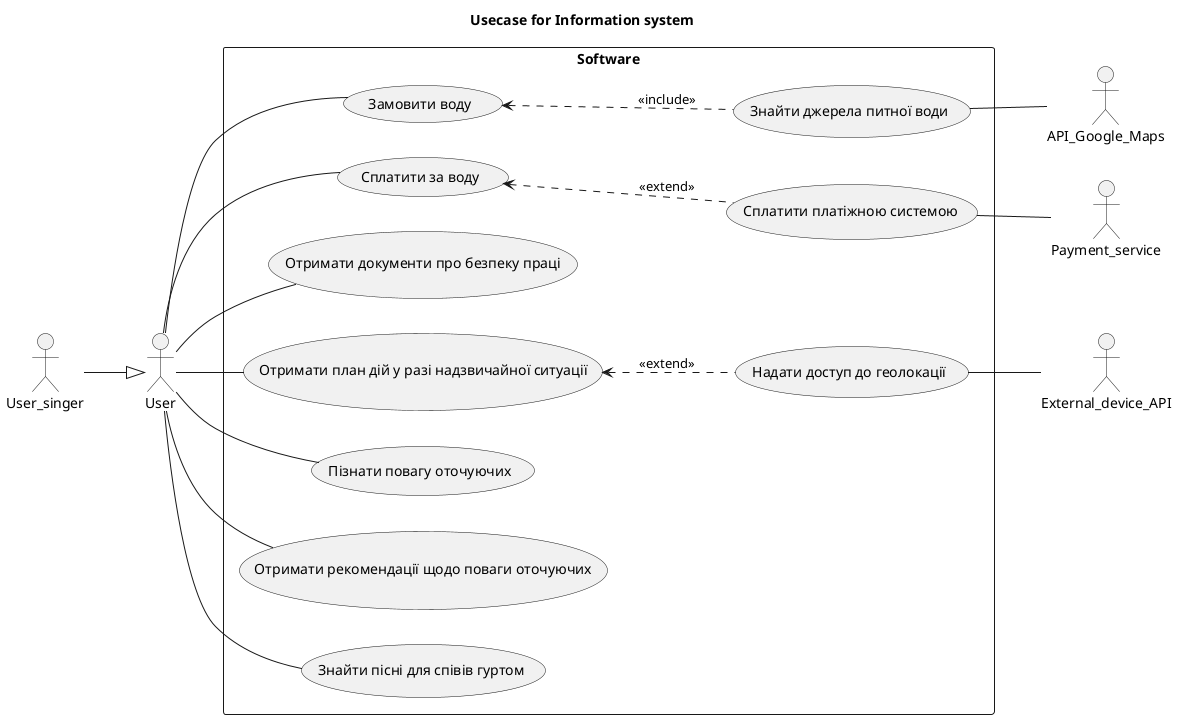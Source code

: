 @startuml 
title Usecase for Information system
left to right direction
skinparam packageStyle rect
actor User_singer
actor User
actor API_Google_Maps
actor Payment_service
actor External_device_API
rectangle Software {
  User -- (Замовити воду)
  User -- (Сплатити за воду)
  User -- (Отримати документи про безпеку праці)
  User -- (Отримати план дій у разі надзвичайної ситуації)
  User -- (Пізнати повагу оточуючих)
  User -- (Отримати рекомендації щодо поваги оточуючих)
  User -- (Знайти пісні для співів гуртом)
  User_singer --|> User
  
  (Замовити воду) <.. (Знайти джерела питної води) : <<include>>
  (Сплатити за воду) <.. (Сплатити платіжною системою) : <<extend>>
  (Отримати план дій у разі надзвичайної ситуації) <.. (Надати доступ до геолокації) : <<extend>>
  
  (Знайти джерела питної води) -- API_Google_Maps
  (Сплатити платіжною системою) -- Payment_service
  (Надати доступ до геолокації) -- External_device_API
}
@enduml

